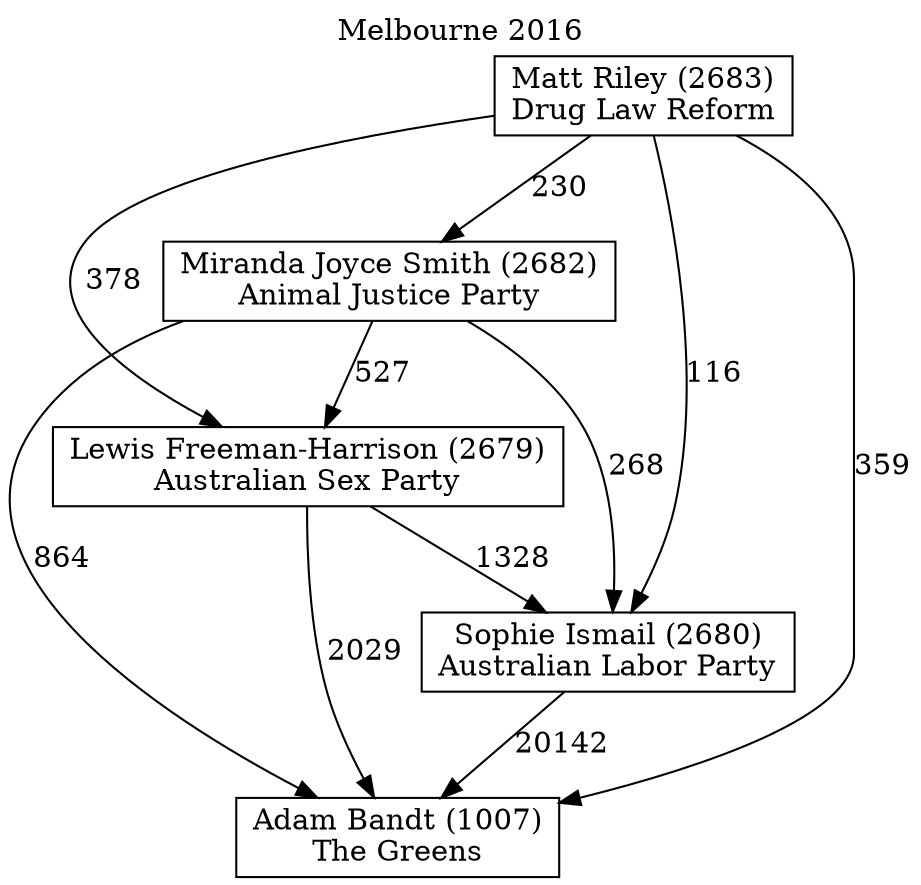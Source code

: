 // House preference flow
digraph "Adam Bandt (1007)_Melbourne_2016" {
	graph [label="Melbourne 2016" labelloc=t mclimit=10]
	node [shape=box]
	"Sophie Ismail (2680)" [label="Sophie Ismail (2680)
Australian Labor Party"]
	"Matt Riley (2683)" [label="Matt Riley (2683)
Drug Law Reform"]
	"Adam Bandt (1007)" [label="Adam Bandt (1007)
The Greens"]
	"Lewis Freeman-Harrison (2679)" [label="Lewis Freeman-Harrison (2679)
Australian Sex Party"]
	"Miranda Joyce Smith (2682)" [label="Miranda Joyce Smith (2682)
Animal Justice Party"]
	"Matt Riley (2683)" -> "Sophie Ismail (2680)" [label=116]
	"Miranda Joyce Smith (2682)" -> "Adam Bandt (1007)" [label=864]
	"Miranda Joyce Smith (2682)" -> "Sophie Ismail (2680)" [label=268]
	"Matt Riley (2683)" -> "Lewis Freeman-Harrison (2679)" [label=378]
	"Matt Riley (2683)" -> "Miranda Joyce Smith (2682)" [label=230]
	"Lewis Freeman-Harrison (2679)" -> "Adam Bandt (1007)" [label=2029]
	"Miranda Joyce Smith (2682)" -> "Lewis Freeman-Harrison (2679)" [label=527]
	"Lewis Freeman-Harrison (2679)" -> "Sophie Ismail (2680)" [label=1328]
	"Sophie Ismail (2680)" -> "Adam Bandt (1007)" [label=20142]
	"Matt Riley (2683)" -> "Adam Bandt (1007)" [label=359]
}
